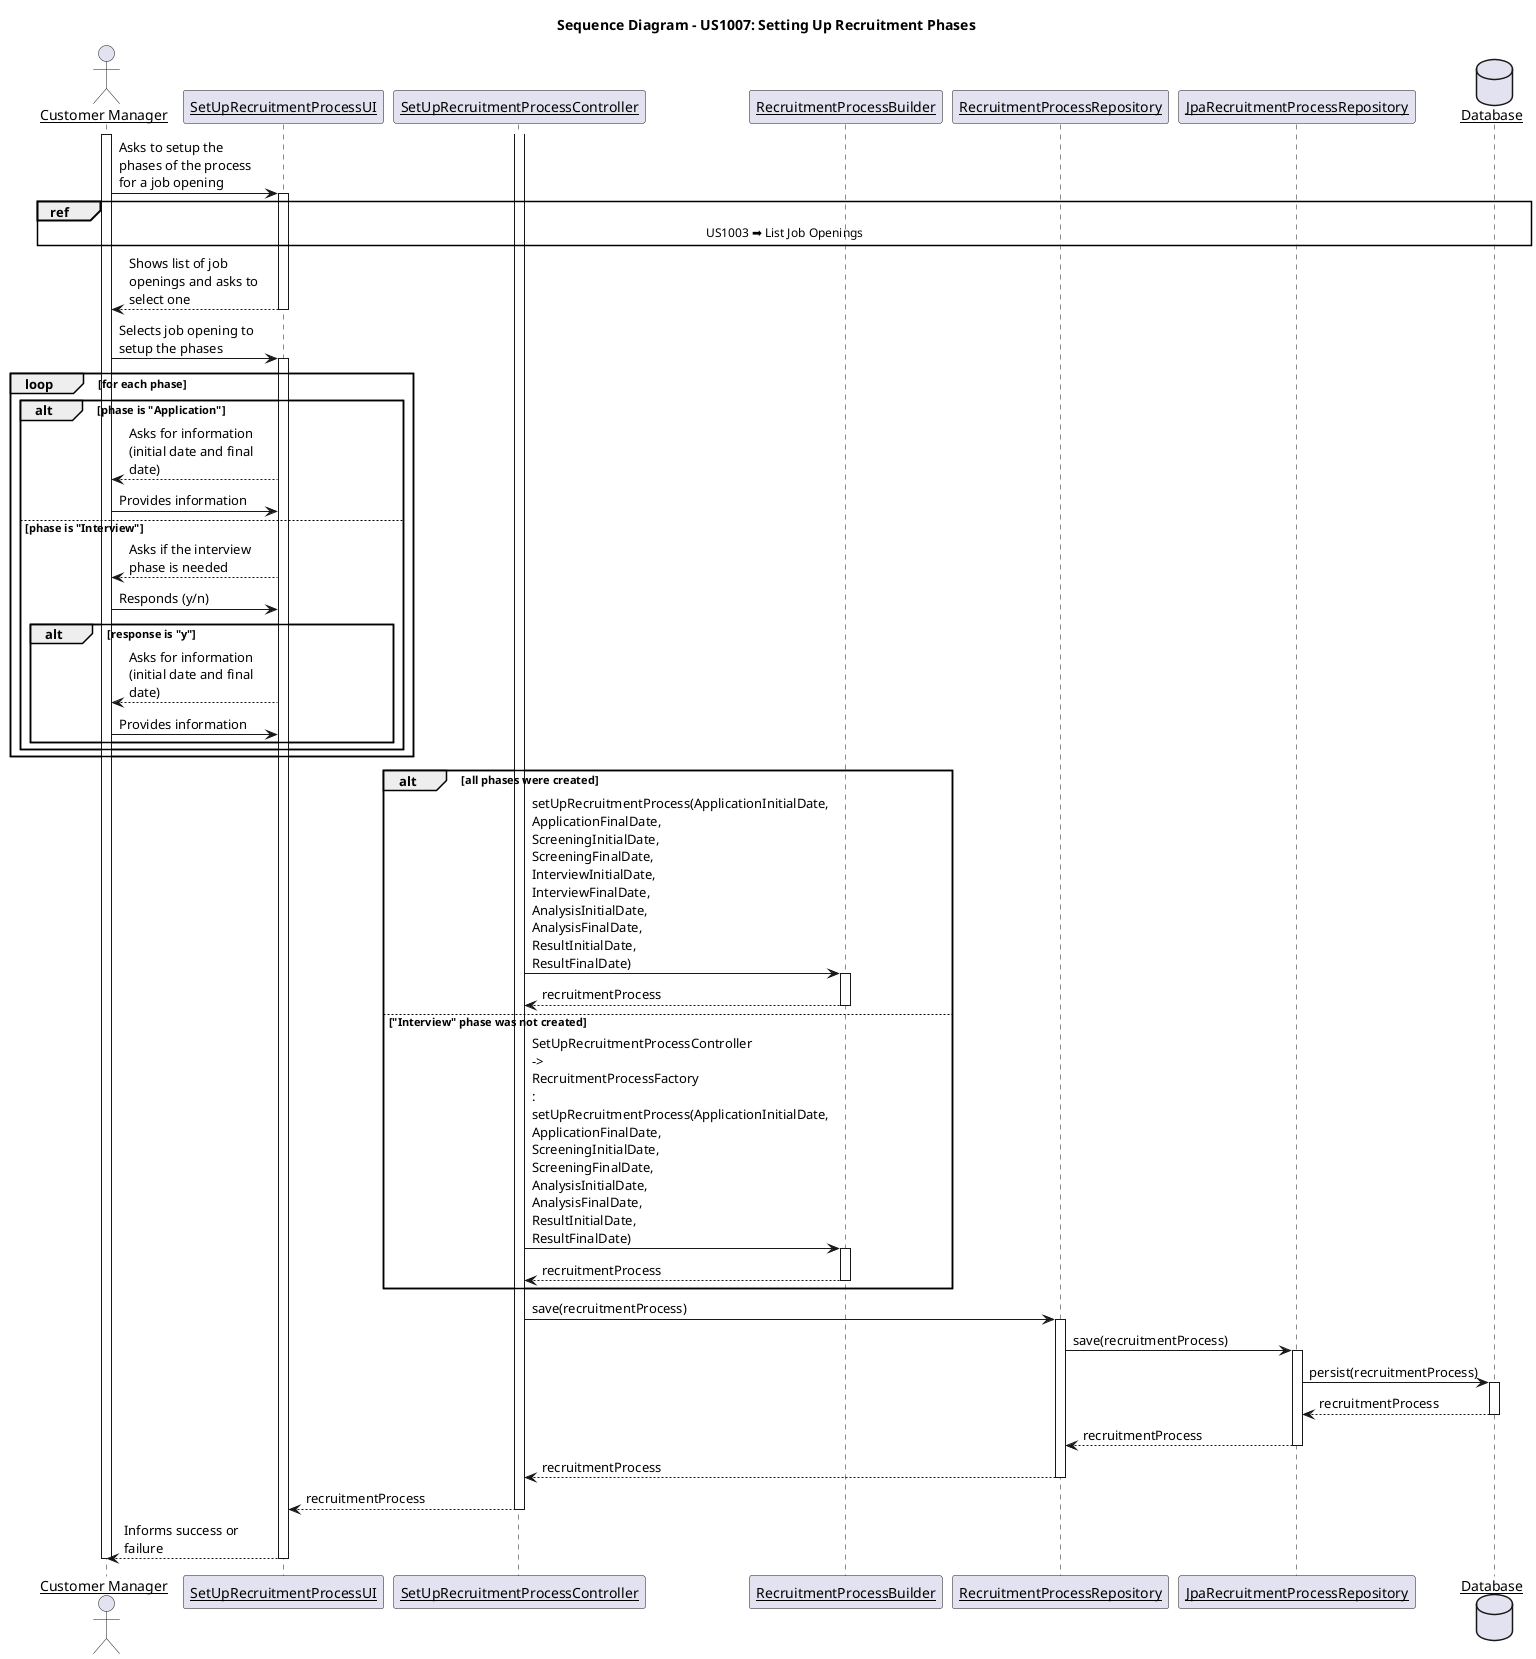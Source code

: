 @startuml SD-US1007

title Sequence Diagram - US1007: Setting Up Recruitment Phases

skinparam linetype ortho
skinparam maxmessagesize 150
skinparam sequenceParticipant underline

actor "Customer Manager" as customerManager

participant "SetUpRecruitmentProcessUI" as UI
participant "SetUpRecruitmentProcessController" as SetUpRecruitmentProcessController
participant "RecruitmentProcessBuilder" as RecruitmentProcessFactory
participant "RecruitmentProcessRepository" as RecruitmentProcessRepository
participant "JpaRecruitmentProcessRepository" as JpaRecruitmentProcessRepository
database "Database" as DB

activate customerManager
    customerManager -> UI : Asks to setup the phases of the process for a job opening
    activate UI
        ref over customerManager, DB : US1003 ➡️ List Job Openings
        UI --> customerManager : Shows list of job openings and asks to select one
    deactivate UI
        customerManager -> UI : Selects job opening to setup the phases
    activate UI
        loop for each phase
            alt phase is "Application"
                UI --> customerManager : Asks for information (initial date and final date)
                customerManager -> UI : Provides information
            else phase is "Interview"
                UI --> customerManager : Asks if the interview phase is needed
                customerManager -> UI : Responds (y/n)
                alt response is "y"
                    UI --> customerManager : Asks for information (initial date and final date)
                    customerManager -> UI : Provides information
                end
            end
        end
        alt all phases were created
            activate SetUpRecruitmentProcessController
            SetUpRecruitmentProcessController -> RecruitmentProcessFactory : setUpRecruitmentProcess(ApplicationInitialDate, ApplicationFinalDate, ScreeningInitialDate, ScreeningFinalDate, InterviewInitialDate, InterviewFinalDate, AnalysisInitialDate, AnalysisFinalDate, ResultInitialDate, ResultFinalDate)
            activate RecruitmentProcessFactory
                RecruitmentProcessFactory --> SetUpRecruitmentProcessController : recruitmentProcess
            deactivate RecruitmentProcessFactory
        else "Interview" phase was not created
            SetUpRecruitmentProcessController -> RecruitmentProcessFactory : SetUpRecruitmentProcessController -> RecruitmentProcessFactory : setUpRecruitmentProcess(ApplicationInitialDate, ApplicationFinalDate, ScreeningInitialDate, ScreeningFinalDate, AnalysisInitialDate, AnalysisFinalDate, ResultInitialDate, ResultFinalDate)
            activate RecruitmentProcessFactory    
                RecruitmentProcessFactory --> SetUpRecruitmentProcessController : recruitmentProcess
            deactivate RecruitmentProcessFactory
        end
        SetUpRecruitmentProcessController -> RecruitmentProcessRepository : save(recruitmentProcess)
        activate RecruitmentProcessRepository
            RecruitmentProcessRepository -> JpaRecruitmentProcessRepository : save(recruitmentProcess)
            activate JpaRecruitmentProcessRepository
                JpaRecruitmentProcessRepository -> DB : persist(recruitmentProcess)
                activate DB
                    DB --> JpaRecruitmentProcessRepository :  recruitmentProcess
                deactivate DB
                JpaRecruitmentProcessRepository --> RecruitmentProcessRepository :  recruitmentProcess
            deactivate JpaRecruitmentProcessRepository
            RecruitmentProcessRepository --> SetUpRecruitmentProcessController : recruitmentProcess
        deactivate RecruitmentProcessRepository
        SetUpRecruitmentProcessController --> UI : recruitmentProcess
    deactivate SetUpRecruitmentProcessController
    UI --> customerManager : Informs success or failure
    deactivate UI
deactivate customerManager

@enduml